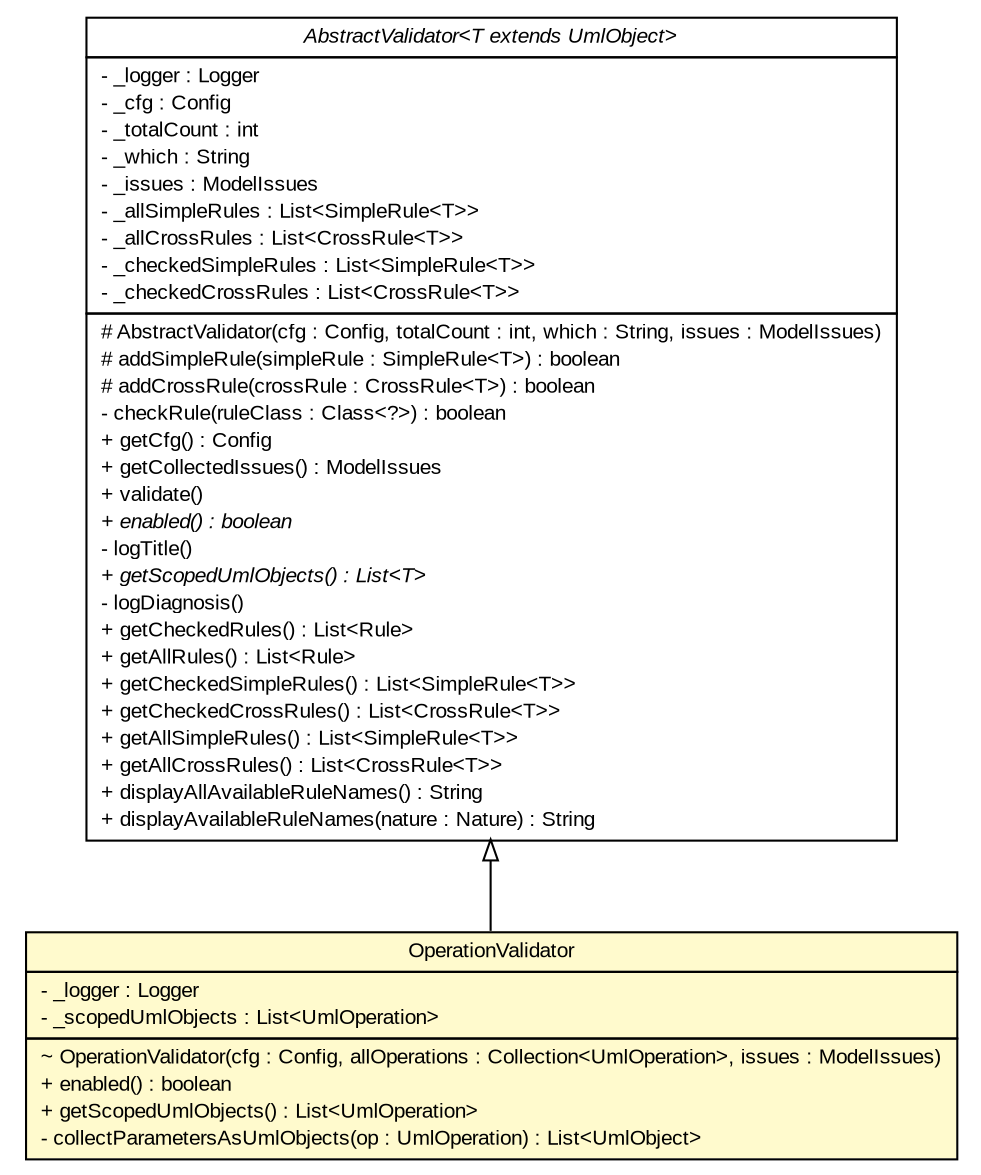 #!/usr/local/bin/dot
#
# Class diagram 
# Generated by UMLGraph version R5_6_6-6-g3bdff0 (http://www.umlgraph.org/)
#

digraph G {
	edge [fontname="arial",fontsize=10,labelfontname="arial",labelfontsize=10];
	node [fontname="arial",fontsize=10,shape=plaintext];
	nodesep=0.25;
	ranksep=0.5;
	// org.tanjakostic.jcleancim.validation.OperationValidator
	c142578 [label=<<table title="org.tanjakostic.jcleancim.validation.OperationValidator" border="0" cellborder="1" cellspacing="0" cellpadding="2" port="p" bgcolor="lemonChiffon" href="./OperationValidator.html">
		<tr><td><table border="0" cellspacing="0" cellpadding="1">
<tr><td align="center" balign="center"> OperationValidator </td></tr>
		</table></td></tr>
		<tr><td><table border="0" cellspacing="0" cellpadding="1">
<tr><td align="left" balign="left"> - _logger : Logger </td></tr>
<tr><td align="left" balign="left"> - _scopedUmlObjects : List&lt;UmlOperation&gt; </td></tr>
		</table></td></tr>
		<tr><td><table border="0" cellspacing="0" cellpadding="1">
<tr><td align="left" balign="left"> ~ OperationValidator(cfg : Config, allOperations : Collection&lt;UmlOperation&gt;, issues : ModelIssues) </td></tr>
<tr><td align="left" balign="left"> + enabled() : boolean </td></tr>
<tr><td align="left" balign="left"> + getScopedUmlObjects() : List&lt;UmlOperation&gt; </td></tr>
<tr><td align="left" balign="left"> - collectParametersAsUmlObjects(op : UmlOperation) : List&lt;UmlObject&gt; </td></tr>
		</table></td></tr>
		</table>>, URL="./OperationValidator.html", fontname="arial", fontcolor="black", fontsize=10.0];
	// org.tanjakostic.jcleancim.validation.AbstractValidator<T extends org.tanjakostic.jcleancim.model.UmlObject>
	c142722 [label=<<table title="org.tanjakostic.jcleancim.validation.AbstractValidator" border="0" cellborder="1" cellspacing="0" cellpadding="2" port="p" href="./AbstractValidator.html">
		<tr><td><table border="0" cellspacing="0" cellpadding="1">
<tr><td align="center" balign="center"><font face="Arial Italic"> AbstractValidator&lt;T extends UmlObject&gt; </font></td></tr>
		</table></td></tr>
		<tr><td><table border="0" cellspacing="0" cellpadding="1">
<tr><td align="left" balign="left"> - _logger : Logger </td></tr>
<tr><td align="left" balign="left"> - _cfg : Config </td></tr>
<tr><td align="left" balign="left"> - _totalCount : int </td></tr>
<tr><td align="left" balign="left"> - _which : String </td></tr>
<tr><td align="left" balign="left"> - _issues : ModelIssues </td></tr>
<tr><td align="left" balign="left"> - _allSimpleRules : List&lt;SimpleRule&lt;T&gt;&gt; </td></tr>
<tr><td align="left" balign="left"> - _allCrossRules : List&lt;CrossRule&lt;T&gt;&gt; </td></tr>
<tr><td align="left" balign="left"> - _checkedSimpleRules : List&lt;SimpleRule&lt;T&gt;&gt; </td></tr>
<tr><td align="left" balign="left"> - _checkedCrossRules : List&lt;CrossRule&lt;T&gt;&gt; </td></tr>
		</table></td></tr>
		<tr><td><table border="0" cellspacing="0" cellpadding="1">
<tr><td align="left" balign="left"> # AbstractValidator(cfg : Config, totalCount : int, which : String, issues : ModelIssues) </td></tr>
<tr><td align="left" balign="left"> # addSimpleRule(simpleRule : SimpleRule&lt;T&gt;) : boolean </td></tr>
<tr><td align="left" balign="left"> # addCrossRule(crossRule : CrossRule&lt;T&gt;) : boolean </td></tr>
<tr><td align="left" balign="left"> - checkRule(ruleClass : Class&lt;?&gt;) : boolean </td></tr>
<tr><td align="left" balign="left"> + getCfg() : Config </td></tr>
<tr><td align="left" balign="left"> + getCollectedIssues() : ModelIssues </td></tr>
<tr><td align="left" balign="left"> + validate() </td></tr>
<tr><td align="left" balign="left"><font face="Arial Italic" point-size="10.0"> + enabled() : boolean </font></td></tr>
<tr><td align="left" balign="left"> - logTitle() </td></tr>
<tr><td align="left" balign="left"><font face="Arial Italic" point-size="10.0"> + getScopedUmlObjects() : List&lt;T&gt; </font></td></tr>
<tr><td align="left" balign="left"> - logDiagnosis() </td></tr>
<tr><td align="left" balign="left"> + getCheckedRules() : List&lt;Rule&gt; </td></tr>
<tr><td align="left" balign="left"> + getAllRules() : List&lt;Rule&gt; </td></tr>
<tr><td align="left" balign="left"> + getCheckedSimpleRules() : List&lt;SimpleRule&lt;T&gt;&gt; </td></tr>
<tr><td align="left" balign="left"> + getCheckedCrossRules() : List&lt;CrossRule&lt;T&gt;&gt; </td></tr>
<tr><td align="left" balign="left"> + getAllSimpleRules() : List&lt;SimpleRule&lt;T&gt;&gt; </td></tr>
<tr><td align="left" balign="left"> + getAllCrossRules() : List&lt;CrossRule&lt;T&gt;&gt; </td></tr>
<tr><td align="left" balign="left"> + displayAllAvailableRuleNames() : String </td></tr>
<tr><td align="left" balign="left"> + displayAvailableRuleNames(nature : Nature) : String </td></tr>
		</table></td></tr>
		</table>>, URL="./AbstractValidator.html", fontname="arial", fontcolor="black", fontsize=10.0];
	//org.tanjakostic.jcleancim.validation.OperationValidator extends org.tanjakostic.jcleancim.validation.AbstractValidator<org.tanjakostic.jcleancim.model.UmlOperation>
	c142722:p -> c142578:p [dir=back,arrowtail=empty];
}


